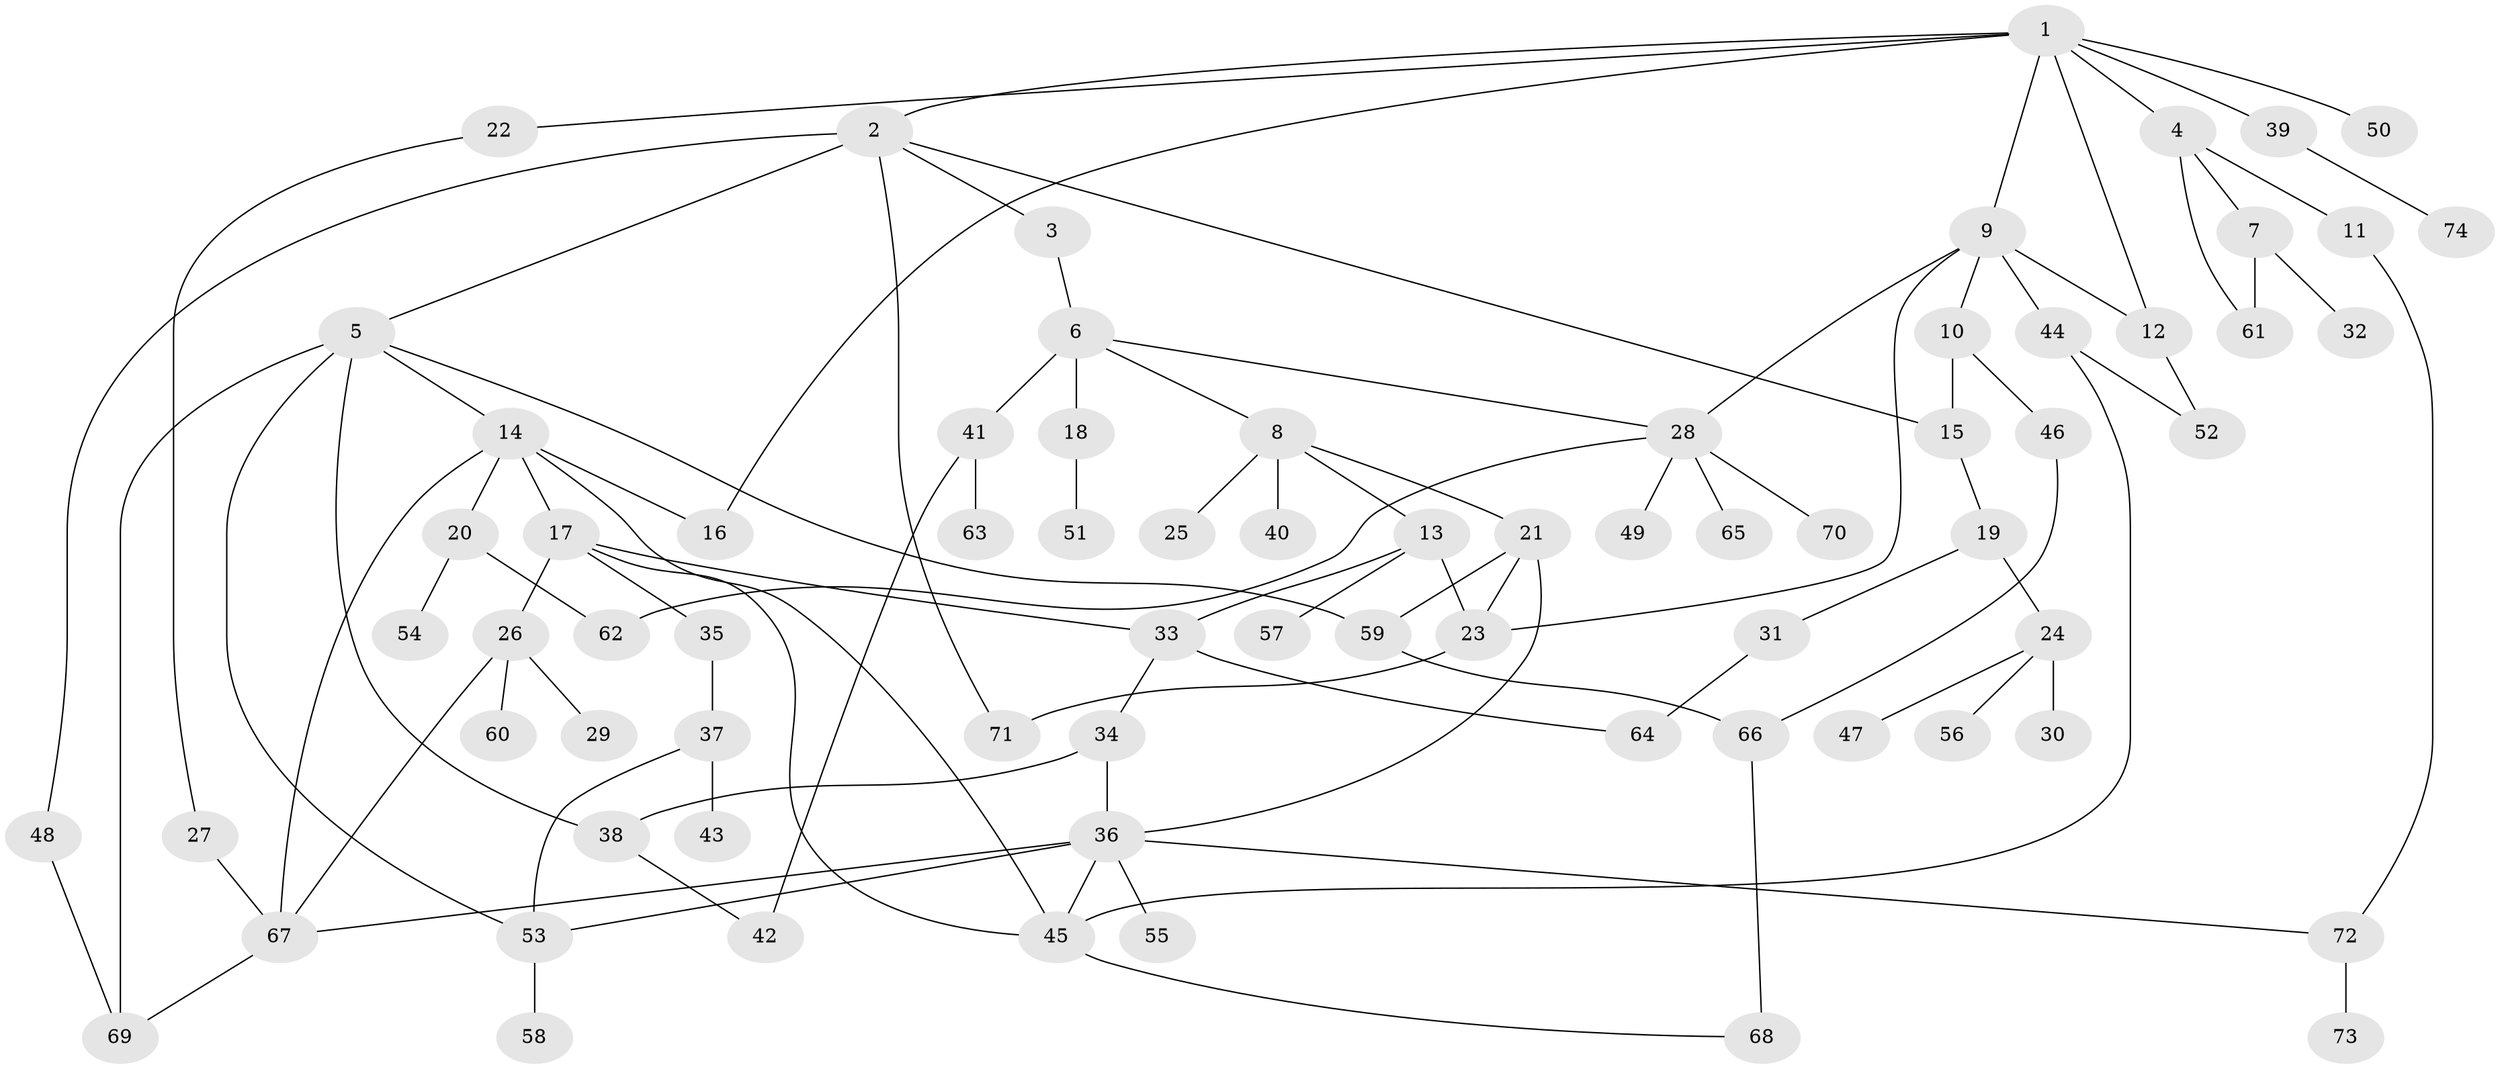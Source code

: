 // coarse degree distribution, {7: 0.0196078431372549, 2: 0.21568627450980393, 3: 0.0784313725490196, 5: 0.1568627450980392, 4: 0.11764705882352941, 1: 0.37254901960784315, 10: 0.0196078431372549, 6: 0.0196078431372549}
// Generated by graph-tools (version 1.1) at 2025/44/03/04/25 21:44:24]
// undirected, 74 vertices, 102 edges
graph export_dot {
graph [start="1"]
  node [color=gray90,style=filled];
  1;
  2;
  3;
  4;
  5;
  6;
  7;
  8;
  9;
  10;
  11;
  12;
  13;
  14;
  15;
  16;
  17;
  18;
  19;
  20;
  21;
  22;
  23;
  24;
  25;
  26;
  27;
  28;
  29;
  30;
  31;
  32;
  33;
  34;
  35;
  36;
  37;
  38;
  39;
  40;
  41;
  42;
  43;
  44;
  45;
  46;
  47;
  48;
  49;
  50;
  51;
  52;
  53;
  54;
  55;
  56;
  57;
  58;
  59;
  60;
  61;
  62;
  63;
  64;
  65;
  66;
  67;
  68;
  69;
  70;
  71;
  72;
  73;
  74;
  1 -- 2;
  1 -- 4;
  1 -- 9;
  1 -- 16;
  1 -- 22;
  1 -- 39;
  1 -- 50;
  1 -- 12;
  2 -- 3;
  2 -- 5;
  2 -- 48;
  2 -- 71;
  2 -- 15;
  3 -- 6;
  4 -- 7;
  4 -- 11;
  4 -- 61;
  5 -- 14;
  5 -- 38;
  5 -- 53;
  5 -- 59;
  5 -- 69;
  6 -- 8;
  6 -- 18;
  6 -- 41;
  6 -- 28;
  7 -- 32;
  7 -- 61;
  8 -- 13;
  8 -- 21;
  8 -- 25;
  8 -- 40;
  9 -- 10;
  9 -- 12;
  9 -- 23;
  9 -- 28;
  9 -- 44;
  10 -- 15;
  10 -- 46;
  11 -- 72;
  12 -- 52;
  13 -- 33;
  13 -- 57;
  13 -- 23;
  14 -- 17;
  14 -- 20;
  14 -- 16;
  14 -- 67;
  14 -- 45;
  15 -- 19;
  17 -- 26;
  17 -- 35;
  17 -- 45;
  17 -- 33;
  18 -- 51;
  19 -- 24;
  19 -- 31;
  20 -- 54;
  20 -- 62;
  21 -- 36;
  21 -- 59;
  21 -- 23;
  22 -- 27;
  23 -- 71;
  24 -- 30;
  24 -- 47;
  24 -- 56;
  26 -- 29;
  26 -- 60;
  26 -- 67;
  27 -- 67;
  28 -- 49;
  28 -- 65;
  28 -- 70;
  28 -- 62;
  31 -- 64;
  33 -- 34;
  33 -- 64;
  34 -- 36;
  34 -- 38;
  35 -- 37;
  36 -- 55;
  36 -- 67;
  36 -- 53;
  36 -- 72;
  36 -- 45;
  37 -- 43;
  37 -- 53;
  38 -- 42;
  39 -- 74;
  41 -- 42;
  41 -- 63;
  44 -- 52;
  44 -- 45;
  45 -- 68;
  46 -- 66;
  48 -- 69;
  53 -- 58;
  59 -- 66;
  66 -- 68;
  67 -- 69;
  72 -- 73;
}
